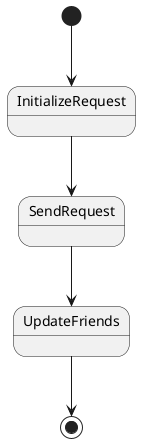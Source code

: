 @startuml
[*] --> InitializeRequest
InitializeRequest --> SendRequest
SendRequest --> UpdateFriends
UpdateFriends --> [*]
@enduml

